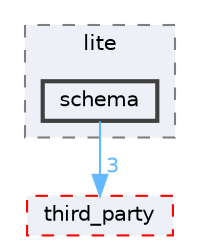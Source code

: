 digraph "Face_Access_inferencing/src/edge-impulse-sdk/tensorflow/lite/schema"
{
 // LATEX_PDF_SIZE
  bgcolor="transparent";
  edge [fontname=Helvetica,fontsize=10,labelfontname=Helvetica,labelfontsize=10];
  node [fontname=Helvetica,fontsize=10,shape=box,height=0.2,width=0.4];
  compound=true
  subgraph clusterdir_9e2e44523d0e7057efff3aa2b83d3c03 {
    graph [ bgcolor="#edf0f7", pencolor="grey50", label="lite", fontname=Helvetica,fontsize=10 style="filled,dashed", URL="dir_9e2e44523d0e7057efff3aa2b83d3c03.html",tooltip=""]
  dir_d0a29133052614021ae238196e724677 [label="schema", fillcolor="#edf0f7", color="grey25", style="filled,bold", URL="dir_d0a29133052614021ae238196e724677.html",tooltip=""];
  }
  dir_2a457971a8f494342600f6c4d34599ba [label="third_party", fillcolor="#edf0f7", color="red", style="filled,dashed", URL="dir_2a457971a8f494342600f6c4d34599ba.html",tooltip=""];
  dir_d0a29133052614021ae238196e724677->dir_2a457971a8f494342600f6c4d34599ba [headlabel="3", labeldistance=1.5 headhref="dir_000278_000344.html" href="dir_000278_000344.html" color="steelblue1" fontcolor="steelblue1"];
}
